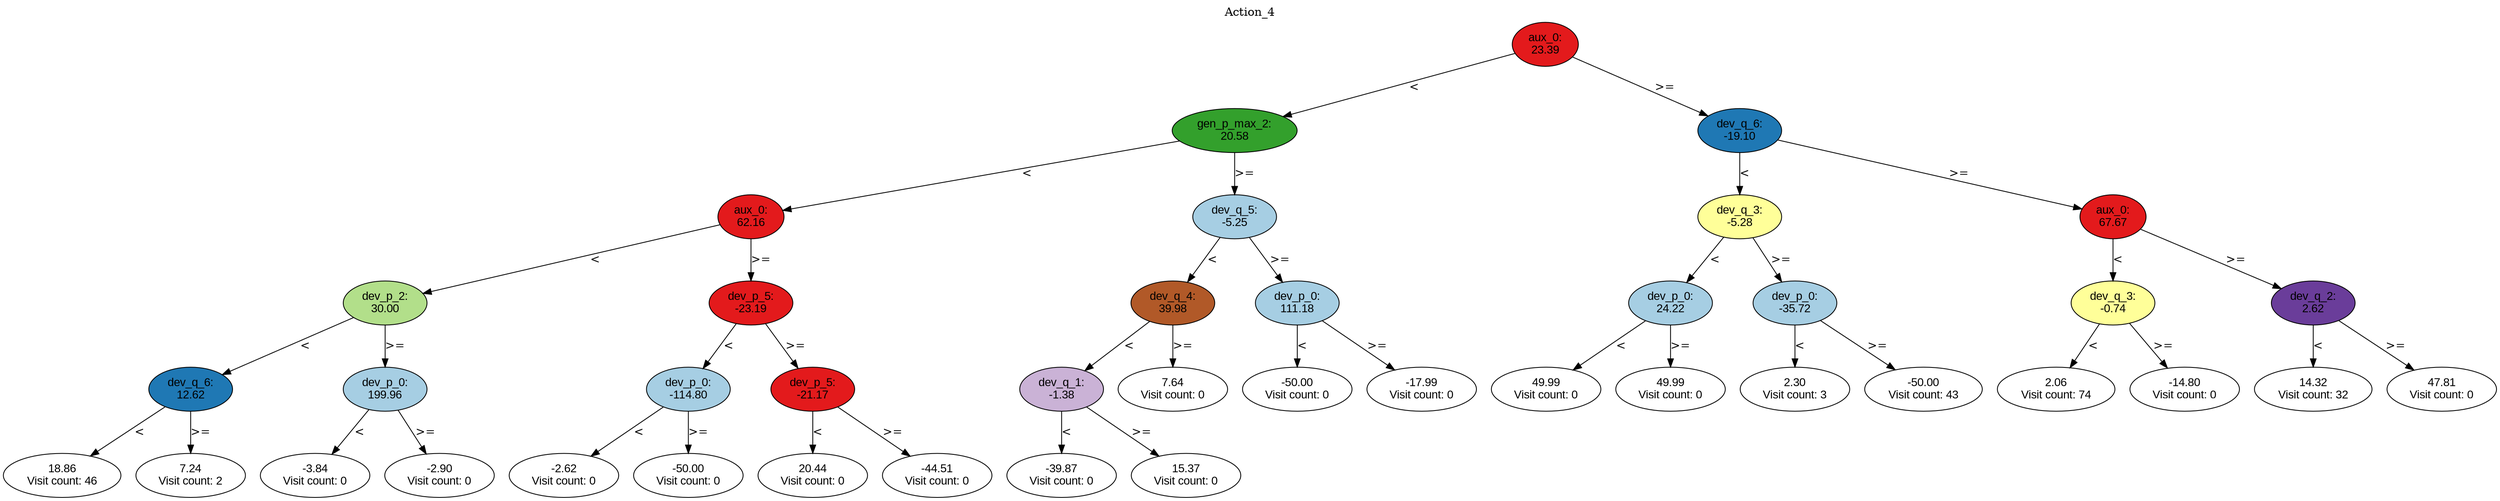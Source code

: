 digraph BST {
    node [fontname="Arial" style=filled colorscheme=paired12];
    0 [ label = "aux_0:
23.39" fillcolor=6];
    1 [ label = "gen_p_max_2:
20.58" fillcolor=4];
    2 [ label = "aux_0:
62.16" fillcolor=6];
    3 [ label = "dev_p_2:
30.00" fillcolor=3];
    4 [ label = "dev_q_6:
12.62" fillcolor=2];
    5 [ label = "18.86
Visit count: 46" fillcolor=white];
    6 [ label = "7.24
Visit count: 2" fillcolor=white];
    7 [ label = "dev_p_0:
199.96" fillcolor=1];
    8 [ label = "-3.84
Visit count: 0" fillcolor=white];
    9 [ label = "-2.90
Visit count: 0" fillcolor=white];
    10 [ label = "dev_p_5:
-23.19" fillcolor=6];
    11 [ label = "dev_p_0:
-114.80" fillcolor=1];
    12 [ label = "-2.62
Visit count: 0" fillcolor=white];
    13 [ label = "-50.00
Visit count: 0" fillcolor=white];
    14 [ label = "dev_p_5:
-21.17" fillcolor=6];
    15 [ label = "20.44
Visit count: 0" fillcolor=white];
    16 [ label = "-44.51
Visit count: 0" fillcolor=white];
    17 [ label = "dev_q_5:
-5.25" fillcolor=1];
    18 [ label = "dev_q_4:
39.98" fillcolor=12];
    19 [ label = "dev_q_1:
-1.38" fillcolor=9];
    20 [ label = "-39.87
Visit count: 0" fillcolor=white];
    21 [ label = "15.37
Visit count: 0" fillcolor=white];
    22 [ label = "7.64
Visit count: 0" fillcolor=white];
    23 [ label = "dev_p_0:
111.18" fillcolor=1];
    24 [ label = "-50.00
Visit count: 0" fillcolor=white];
    25 [ label = "-17.99
Visit count: 0" fillcolor=white];
    26 [ label = "dev_q_6:
-19.10" fillcolor=2];
    27 [ label = "dev_q_3:
-5.28" fillcolor=11];
    28 [ label = "dev_p_0:
24.22" fillcolor=1];
    29 [ label = "49.99
Visit count: 0" fillcolor=white];
    30 [ label = "49.99
Visit count: 0" fillcolor=white];
    31 [ label = "dev_p_0:
-35.72" fillcolor=1];
    32 [ label = "2.30
Visit count: 3" fillcolor=white];
    33 [ label = "-50.00
Visit count: 43" fillcolor=white];
    34 [ label = "aux_0:
67.67" fillcolor=6];
    35 [ label = "dev_q_3:
-0.74" fillcolor=11];
    36 [ label = "2.06
Visit count: 74" fillcolor=white];
    37 [ label = "-14.80
Visit count: 0" fillcolor=white];
    38 [ label = "dev_q_2:
2.62" fillcolor=10];
    39 [ label = "14.32
Visit count: 32" fillcolor=white];
    40 [ label = "47.81
Visit count: 0" fillcolor=white];

    0  -> 1[ label = "<"];
    0  -> 26[ label = ">="];
    1  -> 2[ label = "<"];
    1  -> 17[ label = ">="];
    2  -> 3[ label = "<"];
    2  -> 10[ label = ">="];
    3  -> 4[ label = "<"];
    3  -> 7[ label = ">="];
    4  -> 5[ label = "<"];
    4  -> 6[ label = ">="];
    7  -> 8[ label = "<"];
    7  -> 9[ label = ">="];
    10  -> 11[ label = "<"];
    10  -> 14[ label = ">="];
    11  -> 12[ label = "<"];
    11  -> 13[ label = ">="];
    14  -> 15[ label = "<"];
    14  -> 16[ label = ">="];
    17  -> 18[ label = "<"];
    17  -> 23[ label = ">="];
    18  -> 19[ label = "<"];
    18  -> 22[ label = ">="];
    19  -> 20[ label = "<"];
    19  -> 21[ label = ">="];
    23  -> 24[ label = "<"];
    23  -> 25[ label = ">="];
    26  -> 27[ label = "<"];
    26  -> 34[ label = ">="];
    27  -> 28[ label = "<"];
    27  -> 31[ label = ">="];
    28  -> 29[ label = "<"];
    28  -> 30[ label = ">="];
    31  -> 32[ label = "<"];
    31  -> 33[ label = ">="];
    34  -> 35[ label = "<"];
    34  -> 38[ label = ">="];
    35  -> 36[ label = "<"];
    35  -> 37[ label = ">="];
    38  -> 39[ label = "<"];
    38  -> 40[ label = ">="];

    labelloc="t";
    label="Action_4";
}